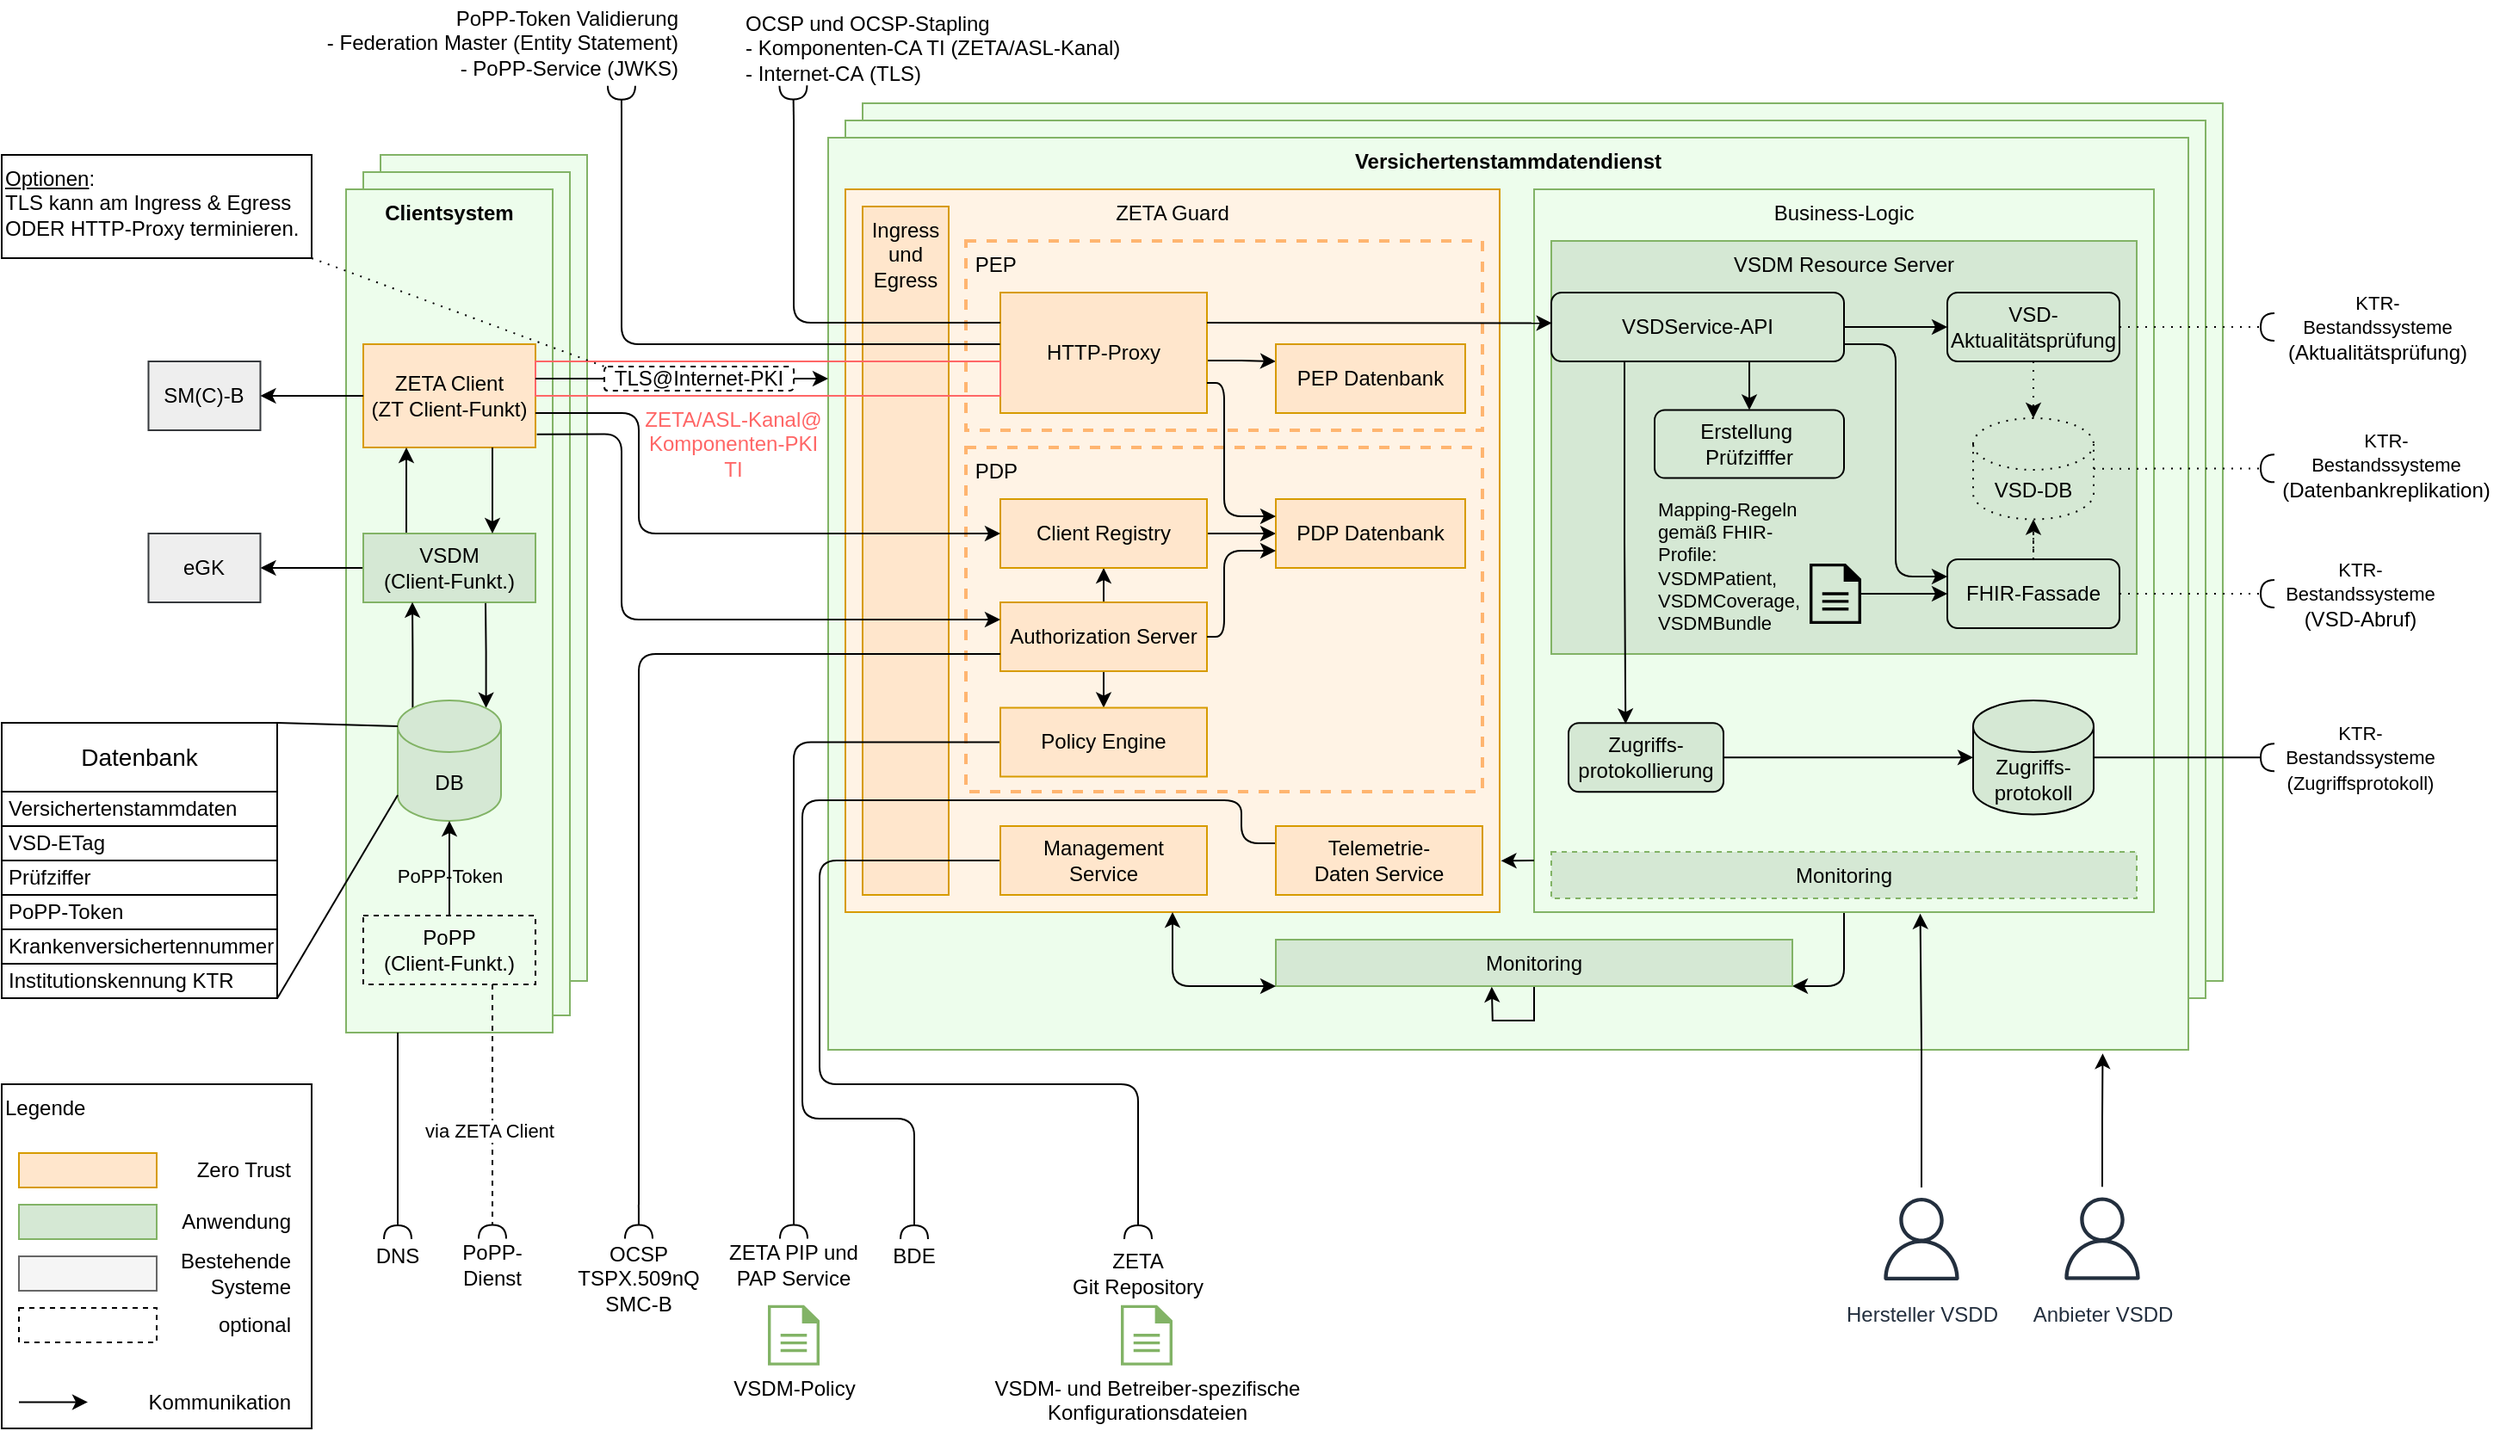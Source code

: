 <mxfile version="28.2.5">
  <diagram id="XZqBrHnGn3-9SLynYtlv" name="Seite-1">
    <mxGraphModel dx="1826" dy="863" grid="1" gridSize="10" guides="1" tooltips="1" connect="1" arrows="1" fold="1" page="0" pageScale="1" pageWidth="827" pageHeight="1169" math="0" shadow="0">
      <root>
        <mxCell id="0" />
        <mxCell id="1" parent="0" />
        <mxCell id="Ux8lGl-wnyfo4ktNm6vA-50" value="" style="rounded=0;whiteSpace=wrap;html=1;fillColor=#edfdec;strokeColor=#82b366;align=center;verticalAlign=top;" parent="1" vertex="1">
          <mxGeometry x="490" y="70" width="790" height="510" as="geometry" />
        </mxCell>
        <mxCell id="Ux8lGl-wnyfo4ktNm6vA-48" value="" style="rounded=0;whiteSpace=wrap;html=1;fillColor=#edfdec;strokeColor=#82b366;align=center;verticalAlign=top;" parent="1" vertex="1">
          <mxGeometry x="480" y="80" width="790" height="510" as="geometry" />
        </mxCell>
        <mxCell id="29rTgdMoYmhlcVRQ41To-1" value="&lt;b&gt;Versichertenstammdatendienst&lt;/b&gt;" style="rounded=0;whiteSpace=wrap;html=1;fillColor=#edfdec;strokeColor=#82b366;align=center;verticalAlign=top;" parent="1" vertex="1">
          <mxGeometry x="470" y="90" width="790" height="530" as="geometry" />
        </mxCell>
        <mxCell id="gxVGAsNlWDkxe-efT7vW-6" value="" style="edgeStyle=orthogonalEdgeStyle;rounded=1;orthogonalLoop=1;jettySize=auto;html=1;entryX=1;entryY=1;entryDx=0;entryDy=0;exitX=0.5;exitY=1;exitDx=0;exitDy=0;curved=0;" parent="1" source="gxVGAsNlWDkxe-efT7vW-1" target="29rTgdMoYmhlcVRQ41To-34" edge="1">
          <mxGeometry relative="1" as="geometry">
            <Array as="points">
              <mxPoint x="1060" y="583" />
            </Array>
          </mxGeometry>
        </mxCell>
        <mxCell id="gxVGAsNlWDkxe-efT7vW-1" value="Business-Logic" style="rounded=0;whiteSpace=wrap;html=1;fillColor=#edfdec;strokeColor=#82b366;align=center;verticalAlign=top;" parent="1" vertex="1">
          <mxGeometry x="880" y="120" width="360" height="420" as="geometry" />
        </mxCell>
        <mxCell id="mA7ABEJn_w4v4imi2nxo-2" value="&lt;u&gt;Optionen&lt;/u&gt;:&lt;div&gt;&lt;span style=&quot;background-color: initial;&quot;&gt;TLS kann am Ingress &amp;amp; Egress ODER HTTP-Proxy terminieren.&lt;/span&gt;&lt;/div&gt;" style="rounded=0;whiteSpace=wrap;html=1;align=left;verticalAlign=top;" parent="1" vertex="1">
          <mxGeometry x="-10" y="100" width="180" height="60" as="geometry" />
        </mxCell>
        <mxCell id="Ux8lGl-wnyfo4ktNm6vA-52" value="" style="rounded=0;whiteSpace=wrap;html=1;fillColor=#EDFDEC;strokeColor=#82B366;verticalAlign=top;" parent="1" vertex="1">
          <mxGeometry x="210" y="100" width="120" height="480" as="geometry" />
        </mxCell>
        <mxCell id="Ux8lGl-wnyfo4ktNm6vA-51" value="" style="rounded=0;whiteSpace=wrap;html=1;fillColor=#EDFDEC;strokeColor=#82B366;verticalAlign=top;" parent="1" vertex="1">
          <mxGeometry x="200" y="110" width="120" height="490" as="geometry" />
        </mxCell>
        <mxCell id="29rTgdMoYmhlcVRQ41To-2" value="ZETA Guard" style="rounded=0;whiteSpace=wrap;html=1;align=center;verticalAlign=top;fillColor=#fff3e5;strokeColor=#d79b00;" parent="1" vertex="1">
          <mxGeometry x="480" y="120" width="380" height="420" as="geometry" />
        </mxCell>
        <mxCell id="29rTgdMoYmhlcVRQ41To-3" value="Ingress&lt;div&gt;und&lt;/div&gt;&lt;div&gt;Egress&lt;div&gt;&lt;/div&gt;&lt;/div&gt;" style="rounded=0;whiteSpace=wrap;html=1;fillColor=#ffe6cc;strokeColor=#d79b00;verticalAlign=top;" parent="1" vertex="1">
          <mxGeometry x="490" y="130" width="50" height="400" as="geometry" />
        </mxCell>
        <mxCell id="29rTgdMoYmhlcVRQ41To-4" value="Legende" style="rounded=0;whiteSpace=wrap;html=1;align=left;verticalAlign=top;" parent="1" vertex="1">
          <mxGeometry x="-10" y="640" width="180" height="200" as="geometry" />
        </mxCell>
        <mxCell id="29rTgdMoYmhlcVRQ41To-6" value="&amp;nbsp;PDP&amp;nbsp;" style="rounded=0;whiteSpace=wrap;html=1;fillColor=none;verticalAlign=top;strokeColor=#FFB570;dashed=1;strokeWidth=2;align=left;" parent="1" vertex="1">
          <mxGeometry x="550" y="270" width="300" height="200" as="geometry" />
        </mxCell>
        <mxCell id="29rTgdMoYmhlcVRQ41To-9" style="edgeStyle=orthogonalEdgeStyle;rounded=0;orthogonalLoop=1;jettySize=auto;html=1;entryX=0.5;entryY=0;entryDx=0;entryDy=0;" parent="1" source="29rTgdMoYmhlcVRQ41To-15" target="29rTgdMoYmhlcVRQ41To-18" edge="1">
          <mxGeometry relative="1" as="geometry">
            <mxPoint x="630" y="360" as="targetPoint" />
          </mxGeometry>
        </mxCell>
        <mxCell id="7Tdx6mqpSsqZb4YxP3zN-2" value="" style="edgeStyle=orthogonalEdgeStyle;rounded=0;orthogonalLoop=1;jettySize=auto;html=1;" parent="1" source="29rTgdMoYmhlcVRQ41To-15" target="7Tdx6mqpSsqZb4YxP3zN-1" edge="1">
          <mxGeometry relative="1" as="geometry" />
        </mxCell>
        <mxCell id="29rTgdMoYmhlcVRQ41To-15" value="Authorization Server" style="rounded=0;whiteSpace=wrap;html=1;fillColor=#ffe6cc;strokeColor=#d79b00;" parent="1" vertex="1">
          <mxGeometry x="570" y="360" width="120" height="40" as="geometry" />
        </mxCell>
        <mxCell id="29rTgdMoYmhlcVRQ41To-16" style="edgeStyle=orthogonalEdgeStyle;rounded=1;orthogonalLoop=1;jettySize=auto;html=1;exitX=0;exitY=0.5;exitDx=0;exitDy=0;curved=0;endArrow=none;endFill=0;" parent="1" source="29rTgdMoYmhlcVRQ41To-18" edge="1">
          <mxGeometry relative="1" as="geometry">
            <Array as="points">
              <mxPoint x="450" y="441" />
            </Array>
            <mxPoint x="450" y="690" as="targetPoint" />
          </mxGeometry>
        </mxCell>
        <mxCell id="29rTgdMoYmhlcVRQ41To-18" value="Policy Engine" style="rounded=0;whiteSpace=wrap;html=1;fillColor=#ffe6cc;strokeColor=#d79b00;" parent="1" vertex="1">
          <mxGeometry x="570" y="421.25" width="120" height="40" as="geometry" />
        </mxCell>
        <mxCell id="29rTgdMoYmhlcVRQ41To-22" value="&lt;div&gt;VSDM Resource Server&lt;/div&gt;" style="rounded=0;whiteSpace=wrap;html=1;fillColor=#d5e8d4;strokeColor=#82b366;verticalAlign=top;" parent="1" vertex="1">
          <mxGeometry x="890" y="150" width="340" height="240" as="geometry" />
        </mxCell>
        <mxCell id="kJqwXl-6ZBxffu8ja5CK-5" value="" style="edgeStyle=orthogonalEdgeStyle;rounded=1;orthogonalLoop=1;jettySize=auto;html=1;curved=0;endArrow=none;endFill=0;exitX=0;exitY=0.25;exitDx=0;exitDy=0;" parent="1" source="29rTgdMoYmhlcVRQ41To-28" edge="1">
          <mxGeometry relative="1" as="geometry">
            <mxPoint x="725" y="494.5" as="sourcePoint" />
            <mxPoint x="520" y="710" as="targetPoint" />
            <Array as="points">
              <mxPoint x="710" y="500" />
              <mxPoint x="710" y="475" />
              <mxPoint x="455" y="475" />
              <mxPoint x="455" y="660" />
              <mxPoint x="520" y="660" />
            </Array>
          </mxGeometry>
        </mxCell>
        <mxCell id="29rTgdMoYmhlcVRQ41To-28" value="Telemetrie-Daten&amp;nbsp;&lt;span style=&quot;background-color: initial;&quot;&gt;Service&lt;/span&gt;" style="rounded=0;whiteSpace=wrap;html=1;fillColor=#ffe6cc;strokeColor=#d79b00;" parent="1" vertex="1">
          <mxGeometry x="730" y="490" width="120" height="40" as="geometry" />
        </mxCell>
        <mxCell id="29rTgdMoYmhlcVRQ41To-29" style="edgeStyle=orthogonalEdgeStyle;rounded=1;orthogonalLoop=1;jettySize=auto;html=1;curved=0;exitX=0;exitY=0.5;exitDx=0;exitDy=0;endArrow=none;endFill=0;" parent="1" source="29rTgdMoYmhlcVRQ41To-31" edge="1">
          <mxGeometry relative="1" as="geometry">
            <Array as="points">
              <mxPoint x="465" y="510" />
              <mxPoint x="465" y="640" />
              <mxPoint x="650" y="640" />
            </Array>
            <mxPoint x="650" y="700" as="targetPoint" />
          </mxGeometry>
        </mxCell>
        <mxCell id="29rTgdMoYmhlcVRQ41To-31" value="Management&lt;div&gt;Service&lt;/div&gt;" style="rounded=0;whiteSpace=wrap;html=1;fillColor=#ffe6cc;strokeColor=#d79b00;" parent="1" vertex="1">
          <mxGeometry x="570" y="490" width="120" height="40" as="geometry" />
        </mxCell>
        <mxCell id="gxVGAsNlWDkxe-efT7vW-7" value="" style="edgeStyle=orthogonalEdgeStyle;rounded=0;orthogonalLoop=1;jettySize=auto;html=1;entryX=0.418;entryY=0.014;entryDx=0;entryDy=0;entryPerimeter=0;" parent="1" source="29rTgdMoYmhlcVRQ41To-34" edge="1">
          <mxGeometry relative="1" as="geometry">
            <mxPoint x="855.4" y="583.378" as="targetPoint" />
          </mxGeometry>
        </mxCell>
        <mxCell id="29rTgdMoYmhlcVRQ41To-34" value="&lt;div&gt;Monitoring&lt;/div&gt;" style="rounded=0;whiteSpace=wrap;html=1;fillColor=#d5e8d4;strokeColor=#82b366;" parent="1" vertex="1">
          <mxGeometry x="730" y="556" width="300" height="27" as="geometry" />
        </mxCell>
        <mxCell id="29rTgdMoYmhlcVRQ41To-39" value="&lt;b&gt;Clientsystem&lt;/b&gt;" style="rounded=0;whiteSpace=wrap;html=1;fillColor=#EDFDEC;strokeColor=#82B366;verticalAlign=top;" parent="1" vertex="1">
          <mxGeometry x="190" y="120" width="120" height="490" as="geometry" />
        </mxCell>
        <mxCell id="29rTgdMoYmhlcVRQ41To-44" value="SM(C)-B" style="rounded=0;whiteSpace=wrap;html=1;fillColor=#eeeeee;strokeColor=#36393d;" parent="1" vertex="1">
          <mxGeometry x="75.24" y="220" width="65" height="40" as="geometry" />
        </mxCell>
        <mxCell id="kJqwXl-6ZBxffu8ja5CK-8" value="" style="edgeStyle=orthogonalEdgeStyle;rounded=1;orthogonalLoop=1;jettySize=auto;html=1;entryX=0.5;entryY=1;entryDx=0;entryDy=0;exitX=0;exitY=0;exitDx=0;exitDy=0;startArrow=classic;startFill=1;curved=0;" parent="1" target="29rTgdMoYmhlcVRQ41To-2" edge="1">
          <mxGeometry relative="1" as="geometry">
            <mxPoint x="785" y="640" as="targetPoint" />
            <Array as="points">
              <mxPoint x="670" y="583" />
            </Array>
            <mxPoint x="730" y="583" as="sourcePoint" />
          </mxGeometry>
        </mxCell>
        <mxCell id="29rTgdMoYmhlcVRQ41To-60" value="" style="rounded=0;whiteSpace=wrap;html=1;fillColor=#ffe6cc;strokeColor=#d79b00;" parent="1" vertex="1">
          <mxGeometry y="680" width="80" height="20" as="geometry" />
        </mxCell>
        <mxCell id="29rTgdMoYmhlcVRQ41To-61" value="Zero Trust" style="text;html=1;align=right;verticalAlign=middle;whiteSpace=wrap;rounded=0;" parent="1" vertex="1">
          <mxGeometry x="90" y="680" width="70" height="20" as="geometry" />
        </mxCell>
        <mxCell id="29rTgdMoYmhlcVRQ41To-62" value="" style="rounded=0;whiteSpace=wrap;html=1;fillColor=#d5e8d4;strokeColor=#82b366;" parent="1" vertex="1">
          <mxGeometry y="710" width="80" height="20" as="geometry" />
        </mxCell>
        <mxCell id="29rTgdMoYmhlcVRQ41To-63" value="Anwendung" style="text;html=1;align=right;verticalAlign=middle;whiteSpace=wrap;rounded=0;" parent="1" vertex="1">
          <mxGeometry x="90" y="710" width="70" height="20" as="geometry" />
        </mxCell>
        <mxCell id="29rTgdMoYmhlcVRQ41To-64" value="" style="rounded=0;whiteSpace=wrap;html=1;fillColor=#f5f5f5;strokeColor=#666666;fontColor=#333333;" parent="1" vertex="1">
          <mxGeometry y="740" width="80" height="20" as="geometry" />
        </mxCell>
        <mxCell id="29rTgdMoYmhlcVRQ41To-65" value="Bestehende &lt;br&gt;Systeme" style="text;html=1;align=right;verticalAlign=middle;whiteSpace=wrap;rounded=0;" parent="1" vertex="1">
          <mxGeometry x="90" y="739.75" width="70" height="20" as="geometry" />
        </mxCell>
        <mxCell id="29rTgdMoYmhlcVRQ41To-66" style="edgeStyle=orthogonalEdgeStyle;rounded=1;orthogonalLoop=1;jettySize=auto;html=1;curved=0;" parent="1" edge="1">
          <mxGeometry relative="1" as="geometry">
            <mxPoint y="824.71" as="sourcePoint" />
            <mxPoint x="40" y="824.71" as="targetPoint" />
            <Array as="points">
              <mxPoint x="20" y="825" />
              <mxPoint x="20" y="825" />
            </Array>
          </mxGeometry>
        </mxCell>
        <mxCell id="29rTgdMoYmhlcVRQ41To-67" value="Kommunikation" style="text;html=1;align=right;verticalAlign=middle;whiteSpace=wrap;rounded=0;" parent="1" vertex="1">
          <mxGeometry x="70" y="815" width="90" height="20" as="geometry" />
        </mxCell>
        <mxCell id="29rTgdMoYmhlcVRQ41To-70" style="edgeStyle=orthogonalEdgeStyle;rounded=1;orthogonalLoop=1;jettySize=auto;html=1;entryX=0;entryY=0.25;entryDx=0;entryDy=0;curved=0;exitX=1.008;exitY=0.872;exitDx=0;exitDy=0;exitPerimeter=0;" parent="1" source="29rTgdMoYmhlcVRQ41To-76" target="29rTgdMoYmhlcVRQ41To-15" edge="1">
          <mxGeometry relative="1" as="geometry">
            <Array as="points">
              <mxPoint x="350" y="262" />
              <mxPoint x="350" y="370" />
            </Array>
          </mxGeometry>
        </mxCell>
        <mxCell id="29rTgdMoYmhlcVRQ41To-76" value="ZETA Client&lt;div&gt;(ZT Client-Funkt)&lt;/div&gt;" style="rounded=0;whiteSpace=wrap;html=1;fillColor=#ffe6cc;strokeColor=#d79b00;" parent="1" vertex="1">
          <mxGeometry x="200" y="210" width="100" height="60" as="geometry" />
        </mxCell>
        <mxCell id="29rTgdMoYmhlcVRQ41To-77" value="&amp;nbsp;PEP&amp;nbsp;" style="rounded=0;whiteSpace=wrap;html=1;fillColor=none;verticalAlign=top;strokeColor=#FFB570;dashed=1;strokeWidth=2;align=left;" parent="1" vertex="1">
          <mxGeometry x="550" y="150" width="300" height="110" as="geometry" />
        </mxCell>
        <mxCell id="y5Bz5w09_a10lvHmToGj-6" value="" style="edgeStyle=orthogonalEdgeStyle;rounded=0;orthogonalLoop=1;jettySize=auto;html=1;curved=0;entryX=0;entryY=0.25;entryDx=0;entryDy=0;exitX=0.989;exitY=0.564;exitDx=0;exitDy=0;exitPerimeter=0;" parent="1" source="29rTgdMoYmhlcVRQ41To-78" target="y5Bz5w09_a10lvHmToGj-5" edge="1">
          <mxGeometry relative="1" as="geometry" />
        </mxCell>
        <mxCell id="29rTgdMoYmhlcVRQ41To-78" value="HTTP-Proxy" style="rounded=0;whiteSpace=wrap;html=1;fillColor=#ffe6cc;strokeColor=#d79b00;" parent="1" vertex="1">
          <mxGeometry x="570" y="180" width="120" height="70" as="geometry" />
        </mxCell>
        <mxCell id="mJ-3obKRto_tGQeoeEUm-2" value="" style="edgeStyle=orthogonalEdgeStyle;rounded=0;orthogonalLoop=1;jettySize=auto;html=1;entryX=0.25;entryY=1;entryDx=0;entryDy=0;exitX=0.25;exitY=0;exitDx=0;exitDy=0;" parent="1" source="29rTgdMoYmhlcVRQ41To-85" target="29rTgdMoYmhlcVRQ41To-76" edge="1">
          <mxGeometry relative="1" as="geometry" />
        </mxCell>
        <mxCell id="eh9vk2TK4S6zh4HiUIDi-2" value="" style="edgeStyle=orthogonalEdgeStyle;rounded=0;orthogonalLoop=1;jettySize=auto;html=1;" parent="1" source="29rTgdMoYmhlcVRQ41To-85" target="eh9vk2TK4S6zh4HiUIDi-1" edge="1">
          <mxGeometry relative="1" as="geometry" />
        </mxCell>
        <mxCell id="29rTgdMoYmhlcVRQ41To-85" value="&lt;div&gt;VSDM&lt;/div&gt;&lt;div&gt;(Client-Funkt.)&lt;/div&gt;" style="rounded=0;whiteSpace=wrap;html=1;fillColor=#d5e8d4;strokeColor=#82b366;" parent="1" vertex="1">
          <mxGeometry x="200" y="320" width="100" height="40" as="geometry" />
        </mxCell>
        <mxCell id="mJ-3obKRto_tGQeoeEUm-1" value="" style="edgeStyle=orthogonalEdgeStyle;rounded=0;orthogonalLoop=1;jettySize=auto;html=1;startArrow=classic;startFill=1;endArrow=none;endFill=0;exitX=0.855;exitY=0;exitDx=0;exitDy=4.35;exitPerimeter=0;entryX=0.71;entryY=1.011;entryDx=0;entryDy=0;entryPerimeter=0;" parent="1" source="29rTgdMoYmhlcVRQ41To-87" target="29rTgdMoYmhlcVRQ41To-85" edge="1">
          <mxGeometry relative="1" as="geometry" />
        </mxCell>
        <mxCell id="RsZEj9lyrCXEbWaPnTaj-8" value="" style="edgeStyle=orthogonalEdgeStyle;rounded=0;orthogonalLoop=1;jettySize=auto;html=1;exitX=0.145;exitY=0;exitDx=0;exitDy=4.35;exitPerimeter=0;entryX=0.285;entryY=0.997;entryDx=0;entryDy=0;entryPerimeter=0;" parent="1" source="29rTgdMoYmhlcVRQ41To-87" target="29rTgdMoYmhlcVRQ41To-85" edge="1">
          <mxGeometry relative="1" as="geometry" />
        </mxCell>
        <mxCell id="29rTgdMoYmhlcVRQ41To-87" value="&lt;span style=&quot;background-color: initial;&quot;&gt;DB&lt;/span&gt;" style="shape=cylinder3;whiteSpace=wrap;html=1;boundedLbl=1;backgroundOutline=1;size=15;fillColor=#d5e8d4;strokeColor=#82b366;" parent="1" vertex="1">
          <mxGeometry x="220" y="417" width="60" height="70" as="geometry" />
        </mxCell>
        <mxCell id="29rTgdMoYmhlcVRQ41To-37" style="edgeStyle=orthogonalEdgeStyle;rounded=1;orthogonalLoop=1;jettySize=auto;html=1;entryX=1;entryY=0.5;entryDx=0;entryDy=0;curved=0;exitX=0;exitY=0.5;exitDx=0;exitDy=0;" parent="1" source="29rTgdMoYmhlcVRQ41To-76" target="29rTgdMoYmhlcVRQ41To-44" edge="1">
          <mxGeometry relative="1" as="geometry">
            <mxPoint x="230" y="169" as="sourcePoint" />
          </mxGeometry>
        </mxCell>
        <mxCell id="RsZEj9lyrCXEbWaPnTaj-5" value="" style="edgeStyle=orthogonalEdgeStyle;rounded=0;orthogonalLoop=1;jettySize=auto;html=1;" parent="1" source="RsZEj9lyrCXEbWaPnTaj-1" target="29rTgdMoYmhlcVRQ41To-87" edge="1">
          <mxGeometry relative="1" as="geometry" />
        </mxCell>
        <mxCell id="RsZEj9lyrCXEbWaPnTaj-6" value="PoPP-Token" style="edgeLabel;html=1;align=center;verticalAlign=middle;resizable=0;points=[];labelBackgroundColor=none;" parent="RsZEj9lyrCXEbWaPnTaj-5" vertex="1" connectable="0">
          <mxGeometry x="-0.148" relative="1" as="geometry">
            <mxPoint as="offset" />
          </mxGeometry>
        </mxCell>
        <mxCell id="RsZEj9lyrCXEbWaPnTaj-1" value="&lt;div&gt;PoPP&lt;/div&gt;&lt;div&gt;(Client-Funkt.)&lt;/div&gt;" style="rounded=0;whiteSpace=wrap;html=1;fillColor=none;dashed=1;" parent="1" vertex="1">
          <mxGeometry x="200" y="542" width="100" height="40" as="geometry" />
        </mxCell>
        <mxCell id="Ux8lGl-wnyfo4ktNm6vA-5" value="" style="endArrow=none;html=1;rounded=0;entryX=0;entryY=0;entryDx=0;entryDy=15;entryPerimeter=0;exitX=1;exitY=0;exitDx=0;exitDy=0;" parent="1" source="WYYAO5a9UxV3ZW57-LGB-9" target="29rTgdMoYmhlcVRQ41To-87" edge="1">
          <mxGeometry width="50" height="50" relative="1" as="geometry">
            <mxPoint x="70" y="337" as="sourcePoint" />
            <mxPoint x="610" y="587" as="targetPoint" />
          </mxGeometry>
        </mxCell>
        <mxCell id="Ux8lGl-wnyfo4ktNm6vA-6" value="" style="endArrow=none;html=1;rounded=0;entryX=0;entryY=1;entryDx=0;entryDy=-15;entryPerimeter=0;exitX=1.001;exitY=0.992;exitDx=0;exitDy=0;exitPerimeter=0;" parent="1" source="WYYAO5a9UxV3ZW57-LGB-15" target="29rTgdMoYmhlcVRQ41To-87" edge="1">
          <mxGeometry width="50" height="50" relative="1" as="geometry">
            <mxPoint x="69.43" y="486.74" as="sourcePoint" />
            <mxPoint x="125.36" y="477" as="targetPoint" />
          </mxGeometry>
        </mxCell>
        <mxCell id="Ux8lGl-wnyfo4ktNm6vA-14" value="" style="rounded=0;whiteSpace=wrap;html=1;fillColor=none;strokeColor=#FF6666;align=right;" parent="1" vertex="1">
          <mxGeometry x="300" y="220" width="270" height="20" as="geometry" />
        </mxCell>
        <mxCell id="Ux8lGl-wnyfo4ktNm6vA-15" value="&lt;span style=&quot;text-align: right;&quot;&gt;&lt;font color=&quot;#ff6666&quot;&gt;ZETA/ASL-Kanal@&lt;/font&gt;&lt;/span&gt;&lt;div&gt;&lt;span style=&quot;text-align: right;&quot;&gt;&lt;font color=&quot;#ff6666&quot;&gt;Komponenten-PKI TI&lt;/font&gt;&lt;/span&gt;&lt;/div&gt;" style="text;html=1;align=center;verticalAlign=middle;whiteSpace=wrap;rounded=0;" parent="1" vertex="1">
          <mxGeometry x="360" y="240" width="110" height="56" as="geometry" />
        </mxCell>
        <mxCell id="Ux8lGl-wnyfo4ktNm6vA-16" value="" style="edgeStyle=orthogonalEdgeStyle;rounded=0;orthogonalLoop=1;jettySize=auto;html=1;entryX=0.75;entryY=0;entryDx=0;entryDy=0;exitX=0.75;exitY=1;exitDx=0;exitDy=0;" parent="1" source="29rTgdMoYmhlcVRQ41To-76" target="29rTgdMoYmhlcVRQ41To-85" edge="1">
          <mxGeometry relative="1" as="geometry">
            <mxPoint x="235" y="320" as="sourcePoint" />
            <mxPoint x="235" y="280" as="targetPoint" />
          </mxGeometry>
        </mxCell>
        <mxCell id="29rTgdMoYmhlcVRQ41To-35" style="edgeStyle=orthogonalEdgeStyle;rounded=1;orthogonalLoop=1;jettySize=auto;html=1;curved=0;exitX=0;exitY=0.5;exitDx=0;exitDy=0;" parent="1" source="Ux8lGl-wnyfo4ktNm6vA-14" edge="1">
          <mxGeometry relative="1" as="geometry">
            <Array as="points">
              <mxPoint x="470" y="230" />
              <mxPoint x="470" y="230" />
            </Array>
            <mxPoint x="470" y="230" as="targetPoint" />
            <mxPoint x="310" y="230" as="sourcePoint" />
          </mxGeometry>
        </mxCell>
        <mxCell id="Ux8lGl-wnyfo4ktNm6vA-19" value="&lt;span style=&quot;&quot;&gt;VSDM-Policy&lt;/span&gt;" style="sketch=0;pointerEvents=1;shadow=0;dashed=0;html=1;strokeColor=none;fillColor=#82B366;labelPosition=center;verticalLabelPosition=bottom;verticalAlign=top;outlineConnect=0;align=center;shape=mxgraph.office.concepts.document;labelBackgroundColor=#FFFFFF;" parent="1" vertex="1">
          <mxGeometry x="435" y="768.38" width="30" height="35" as="geometry" />
        </mxCell>
        <mxCell id="Ux8lGl-wnyfo4ktNm6vA-20" value="Zugriffs-protokoll" style="shape=cylinder3;whiteSpace=wrap;html=1;boundedLbl=1;backgroundOutline=1;size=15;fillColor=#d5e8d4;strokeColor=#000000;" parent="1" vertex="1">
          <mxGeometry x="1135" y="417" width="70" height="66.25" as="geometry" />
        </mxCell>
        <mxCell id="mA7ABEJn_w4v4imi2nxo-9" value="" style="edgeStyle=orthogonalEdgeStyle;rounded=0;orthogonalLoop=1;jettySize=auto;html=1;dashed=1;dashPattern=1 4;" parent="1" source="Ux8lGl-wnyfo4ktNm6vA-22" target="mA7ABEJn_w4v4imi2nxo-4" edge="1">
          <mxGeometry relative="1" as="geometry" />
        </mxCell>
        <mxCell id="mA7ABEJn_w4v4imi2nxo-10" value="" style="edgeStyle=orthogonalEdgeStyle;rounded=0;orthogonalLoop=1;jettySize=auto;html=1;startArrow=classic;startFill=1;endArrow=none;endFill=0;" parent="1" source="Ux8lGl-wnyfo4ktNm6vA-22" target="Ux8lGl-wnyfo4ktNm6vA-23" edge="1">
          <mxGeometry relative="1" as="geometry" />
        </mxCell>
        <mxCell id="Ux8lGl-wnyfo4ktNm6vA-22" value="FHIR-Fassade" style="rounded=1;whiteSpace=wrap;html=1;fillColor=none;" parent="1" vertex="1">
          <mxGeometry x="1120" y="335" width="100" height="40" as="geometry" />
        </mxCell>
        <mxCell id="Ux8lGl-wnyfo4ktNm6vA-23" value="" style="sketch=0;pointerEvents=1;shadow=0;dashed=0;html=1;strokeColor=none;fillColor=#000000;labelPosition=center;verticalLabelPosition=bottom;verticalAlign=top;outlineConnect=0;align=center;shape=mxgraph.office.concepts.document;labelBackgroundColor=none;" parent="1" vertex="1">
          <mxGeometry x="1040" y="337.5" width="30" height="35" as="geometry" />
        </mxCell>
        <mxCell id="Ux8lGl-wnyfo4ktNm6vA-30" value="" style="edgeStyle=orthogonalEdgeStyle;rounded=0;orthogonalLoop=1;jettySize=auto;html=1;exitX=1;exitY=0.5;exitDx=0;exitDy=0;" parent="1" source="Veu_fZ2Ik_sSsAxx7kRS-3" target="Ux8lGl-wnyfo4ktNm6vA-20" edge="1">
          <mxGeometry relative="1" as="geometry">
            <mxPoint x="944.71" y="366.07" as="sourcePoint" />
            <mxPoint x="860" y="434.25" as="targetPoint" />
          </mxGeometry>
        </mxCell>
        <mxCell id="Ux8lGl-wnyfo4ktNm6vA-32" value="" style="rounded=0;orthogonalLoop=1;jettySize=auto;html=1;endArrow=halfCircle;endFill=0;endSize=6;strokeWidth=1;sketch=0;dashed=1;dashPattern=1 4;" parent="1" source="Ux8lGl-wnyfo4ktNm6vA-22" edge="1">
          <mxGeometry relative="1" as="geometry">
            <mxPoint x="1244.14" y="280.5" as="sourcePoint" />
            <mxPoint x="1310" y="355" as="targetPoint" />
          </mxGeometry>
        </mxCell>
        <mxCell id="Ux8lGl-wnyfo4ktNm6vA-34" value="" style="ellipse;whiteSpace=wrap;html=1;align=center;aspect=fixed;fillColor=none;strokeColor=none;resizable=0;perimeter=centerPerimeter;rotatable=0;allowArrows=0;points=[];outlineConnect=1;" parent="1" vertex="1">
          <mxGeometry x="1420" y="190" width="10" height="10" as="geometry" />
        </mxCell>
        <mxCell id="Ux8lGl-wnyfo4ktNm6vA-43" value="" style="rounded=0;orthogonalLoop=1;jettySize=auto;html=1;endArrow=halfCircle;endFill=0;endSize=6;strokeWidth=1;sketch=0;exitX=1;exitY=0.5;exitDx=0;exitDy=0;exitPerimeter=0;entryX=0;entryY=0.5;entryDx=0;entryDy=0;" parent="1" source="Ux8lGl-wnyfo4ktNm6vA-20" target="Ux8lGl-wnyfo4ktNm6vA-45" edge="1">
          <mxGeometry relative="1" as="geometry">
            <mxPoint x="965" y="471.88" as="sourcePoint" />
            <mxPoint x="1310" y="458" as="targetPoint" />
          </mxGeometry>
        </mxCell>
        <mxCell id="Ux8lGl-wnyfo4ktNm6vA-45" value="&lt;span style=&quot;color: rgb(0, 0, 0); font-family: Helvetica; font-size: 11px; font-style: normal; font-variant-ligatures: normal; font-variant-caps: normal; font-weight: 400; letter-spacing: normal; orphans: 2; text-align: center; text-indent: 0px; text-transform: none; widows: 2; word-spacing: 0px; -webkit-text-stroke-width: 0px; white-space: nowrap; background-color: rgb(255, 255, 255); text-decoration-thickness: initial; text-decoration-style: initial; text-decoration-color: initial; float: none; display: inline !important;&quot;&gt;KTR-&lt;div style=&quot;font-size: 12px; text-wrap: wrap;&quot;&gt;&lt;span style=&quot;font-size: 11px; text-wrap: nowrap;&quot;&gt;Bestandssysteme&lt;/span&gt;&lt;/div&gt;(Zugriffsprotokoll)&lt;/span&gt;" style="text;html=1;align=center;verticalAlign=middle;whiteSpace=wrap;rounded=0;" parent="1" vertex="1">
          <mxGeometry x="1310" y="425.13" width="100" height="50" as="geometry" />
        </mxCell>
        <mxCell id="4ok_WFRXBlFDNo3Pk6dw-8" value="" style="rounded=0;orthogonalLoop=1;jettySize=auto;html=1;endArrow=halfCircle;endFill=0;endSize=6;strokeWidth=1;sketch=0;entryX=0.5;entryY=0;entryDx=0;entryDy=0;" parent="1" target="4ok_WFRXBlFDNo3Pk6dw-12" edge="1">
          <mxGeometry relative="1" as="geometry">
            <mxPoint x="520" y="709.75" as="sourcePoint" />
            <mxPoint x="519.83" y="725.75" as="targetPoint" />
          </mxGeometry>
        </mxCell>
        <mxCell id="4ok_WFRXBlFDNo3Pk6dw-10" value="" style="rounded=0;orthogonalLoop=1;jettySize=auto;html=1;endArrow=halfCircle;endFill=0;endSize=6;strokeWidth=1;sketch=0;entryX=0.5;entryY=0;entryDx=0;entryDy=0;" parent="1" target="4ok_WFRXBlFDNo3Pk6dw-14" edge="1">
          <mxGeometry relative="1" as="geometry">
            <mxPoint x="650" y="686" as="sourcePoint" />
            <mxPoint x="640" y="705.75" as="targetPoint" />
          </mxGeometry>
        </mxCell>
        <mxCell id="4ok_WFRXBlFDNo3Pk6dw-11" value="" style="rounded=0;orthogonalLoop=1;jettySize=auto;html=1;endArrow=halfCircle;endFill=0;endSize=6;strokeWidth=1;sketch=0;entryX=0.5;entryY=0;entryDx=0;entryDy=0;" parent="1" target="4ok_WFRXBlFDNo3Pk6dw-15" edge="1">
          <mxGeometry relative="1" as="geometry">
            <mxPoint x="450" y="686.25" as="sourcePoint" />
            <mxPoint x="450" y="700" as="targetPoint" />
          </mxGeometry>
        </mxCell>
        <mxCell id="4ok_WFRXBlFDNo3Pk6dw-12" value="BDE" style="text;html=1;align=center;verticalAlign=middle;whiteSpace=wrap;rounded=0;" parent="1" vertex="1">
          <mxGeometry x="490" y="730" width="60" height="20" as="geometry" />
        </mxCell>
        <mxCell id="4ok_WFRXBlFDNo3Pk6dw-14" value="ZETA Git&amp;nbsp;&lt;span style=&quot;background-color: initial;&quot;&gt;Repository&lt;/span&gt;" style="text;html=1;align=center;verticalAlign=middle;whiteSpace=wrap;rounded=0;" parent="1" vertex="1">
          <mxGeometry x="600" y="730" width="100" height="40" as="geometry" />
        </mxCell>
        <mxCell id="4ok_WFRXBlFDNo3Pk6dw-15" value="ZETA PIP und PAP Service" style="text;html=1;align=center;verticalAlign=middle;whiteSpace=wrap;rounded=0;" parent="1" vertex="1">
          <mxGeometry x="400" y="729.75" width="100" height="30" as="geometry" />
        </mxCell>
        <mxCell id="Veu_fZ2Ik_sSsAxx7kRS-3" value="Zugriffs-protokollierung" style="rounded=1;whiteSpace=wrap;html=1;fillColor=#D5E8D4;" parent="1" vertex="1">
          <mxGeometry x="900" y="430.13" width="90" height="40" as="geometry" />
        </mxCell>
        <mxCell id="JMPoNBZ3KFbZMQvcs8hZ-1" value="" style="edgeStyle=orthogonalEdgeStyle;rounded=0;orthogonalLoop=1;jettySize=auto;html=1;entryX=0.368;entryY=0.014;entryDx=0;entryDy=0;curved=0;exitX=0.25;exitY=1;exitDx=0;exitDy=0;entryPerimeter=0;" parent="1" source="Veu_fZ2Ik_sSsAxx7kRS-4" target="Veu_fZ2Ik_sSsAxx7kRS-3" edge="1">
          <mxGeometry relative="1" as="geometry">
            <mxPoint x="947.5" y="248.75" as="sourcePoint" />
          </mxGeometry>
        </mxCell>
        <mxCell id="Veu_fZ2Ik_sSsAxx7kRS-8" value="" style="edgeStyle=orthogonalEdgeStyle;rounded=1;orthogonalLoop=1;jettySize=auto;html=1;entryX=0;entryY=0.25;entryDx=0;entryDy=0;startArrow=none;startFill=0;curved=0;exitX=1;exitY=0.75;exitDx=0;exitDy=0;" parent="1" source="Veu_fZ2Ik_sSsAxx7kRS-4" target="Ux8lGl-wnyfo4ktNm6vA-22" edge="1">
          <mxGeometry relative="1" as="geometry">
            <Array as="points">
              <mxPoint x="1090" y="210" />
              <mxPoint x="1090" y="345" />
            </Array>
            <mxPoint x="1060" y="245" as="sourcePoint" />
            <mxPoint x="1125" y="270" as="targetPoint" />
          </mxGeometry>
        </mxCell>
        <mxCell id="USjoI9_iPOMPHp6QYIuY-1" value="" style="rounded=0;orthogonalLoop=1;jettySize=auto;html=1;endArrow=halfCircle;endFill=0;endSize=6;strokeWidth=1;sketch=0;dashed=1;exitX=0.75;exitY=1;exitDx=0;exitDy=0;entryX=0.5;entryY=0;entryDx=0;entryDy=0;" parent="1" source="RsZEj9lyrCXEbWaPnTaj-1" target="USjoI9_iPOMPHp6QYIuY-2" edge="1">
          <mxGeometry relative="1" as="geometry">
            <mxPoint x="250" y="545" as="sourcePoint" />
            <mxPoint x="275" y="630" as="targetPoint" />
          </mxGeometry>
        </mxCell>
        <mxCell id="ifHjv8w-46B9kM17yqdW-1" value="via ZETA Client" style="edgeLabel;html=1;align=center;verticalAlign=middle;resizable=0;points=[];" parent="USjoI9_iPOMPHp6QYIuY-1" vertex="1" connectable="0">
          <mxGeometry x="0.151" y="-2" relative="1" as="geometry">
            <mxPoint as="offset" />
          </mxGeometry>
        </mxCell>
        <mxCell id="USjoI9_iPOMPHp6QYIuY-2" value="PoPP-Dienst" style="text;html=1;align=center;verticalAlign=middle;whiteSpace=wrap;rounded=0;" parent="1" vertex="1">
          <mxGeometry x="245" y="729.75" width="60" height="30" as="geometry" />
        </mxCell>
        <mxCell id="UZmVdI0JqOaVXZEGuSlR-1" value="" style="rounded=0;orthogonalLoop=1;jettySize=auto;html=1;endArrow=halfCircle;endFill=0;endSize=6;strokeWidth=1;sketch=0;exitX=0.25;exitY=1;exitDx=0;exitDy=0;entryX=0.5;entryY=0;entryDx=0;entryDy=0;" parent="1" source="29rTgdMoYmhlcVRQ41To-39" target="UZmVdI0JqOaVXZEGuSlR-2" edge="1">
          <mxGeometry relative="1" as="geometry">
            <mxPoint x="220.0" y="620" as="sourcePoint" />
            <mxPoint x="220" y="670" as="targetPoint" />
          </mxGeometry>
        </mxCell>
        <mxCell id="UZmVdI0JqOaVXZEGuSlR-2" value="DNS" style="text;html=1;align=center;verticalAlign=middle;whiteSpace=wrap;rounded=0;" parent="1" vertex="1">
          <mxGeometry x="190" y="730" width="60" height="20" as="geometry" />
        </mxCell>
        <mxCell id="UZmVdI0JqOaVXZEGuSlR-3" style="edgeStyle=orthogonalEdgeStyle;rounded=1;orthogonalLoop=1;jettySize=auto;html=1;exitX=0;exitY=0.75;exitDx=0;exitDy=0;curved=0;endArrow=none;endFill=0;" parent="1" source="29rTgdMoYmhlcVRQ41To-15" edge="1">
          <mxGeometry relative="1" as="geometry">
            <Array as="points">
              <mxPoint x="360" y="390" />
              <mxPoint x="360" y="610" />
            </Array>
            <mxPoint x="360" y="710" as="targetPoint" />
            <mxPoint x="520" y="335" as="sourcePoint" />
          </mxGeometry>
        </mxCell>
        <mxCell id="UZmVdI0JqOaVXZEGuSlR-5" value="" style="rounded=0;orthogonalLoop=1;jettySize=auto;html=1;endArrow=halfCircle;endFill=0;endSize=6;strokeWidth=1;sketch=0;entryX=0.5;entryY=0;entryDx=0;entryDy=0;" parent="1" edge="1">
          <mxGeometry relative="1" as="geometry">
            <mxPoint x="359.95" y="710" as="sourcePoint" />
            <mxPoint x="360" y="729.75" as="targetPoint" />
          </mxGeometry>
        </mxCell>
        <mxCell id="UZmVdI0JqOaVXZEGuSlR-6" value="OCSP TSPX.509nQ&lt;div&gt;SMC-B&lt;/div&gt;" style="text;html=1;align=center;verticalAlign=middle;whiteSpace=wrap;rounded=0;" parent="1" vertex="1">
          <mxGeometry x="310" y="730" width="100" height="45" as="geometry" />
        </mxCell>
        <mxCell id="UZmVdI0JqOaVXZEGuSlR-7" style="edgeStyle=orthogonalEdgeStyle;rounded=1;orthogonalLoop=1;jettySize=auto;html=1;exitX=-0.002;exitY=0.428;exitDx=0;exitDy=0;curved=0;endArrow=none;endFill=0;exitPerimeter=0;" parent="1" source="29rTgdMoYmhlcVRQ41To-78" edge="1">
          <mxGeometry relative="1" as="geometry">
            <Array as="points">
              <mxPoint x="350" y="210" />
            </Array>
            <mxPoint x="350" y="80" as="targetPoint" />
            <mxPoint x="590" y="340" as="sourcePoint" />
          </mxGeometry>
        </mxCell>
        <mxCell id="UZmVdI0JqOaVXZEGuSlR-9" style="edgeStyle=orthogonalEdgeStyle;rounded=1;orthogonalLoop=1;jettySize=auto;html=1;exitX=0;exitY=0.25;exitDx=0;exitDy=0;curved=0;endArrow=none;endFill=0;" parent="1" source="29rTgdMoYmhlcVRQ41To-78" edge="1">
          <mxGeometry relative="1" as="geometry">
            <Array as="points">
              <mxPoint x="450" y="198" />
            </Array>
            <mxPoint x="450" y="80" as="targetPoint" />
            <mxPoint x="665" y="210" as="sourcePoint" />
          </mxGeometry>
        </mxCell>
        <mxCell id="UZmVdI0JqOaVXZEGuSlR-11" value="&lt;div&gt;PoPP-Token Validierung&lt;/div&gt;&lt;div&gt;- Federation Master (&lt;span style=&quot;background-color: initial;&quot;&gt;Entity Statement)&lt;/span&gt;&lt;/div&gt;&lt;div&gt;- PoPP-Service (JWKS)&lt;/div&gt;" style="text;html=1;align=right;verticalAlign=middle;whiteSpace=wrap;rounded=0;" parent="1" vertex="1">
          <mxGeometry x="170" y="10" width="215" height="50" as="geometry" />
        </mxCell>
        <mxCell id="UZmVdI0JqOaVXZEGuSlR-12" value="OCSP und OCSP-Stapling&lt;br&gt;- Komponenten-CA TI&amp;nbsp;&lt;span style=&quot;background-color: initial;&quot;&gt;(ZETA/ASL-Kanal)&lt;/span&gt;&lt;div&gt;&lt;span style=&quot;background-color: initial;&quot;&gt;-&amp;nbsp;&lt;/span&gt;&lt;span style=&quot;background-color: initial;&quot;&gt;Internet-CA&amp;nbsp;&lt;/span&gt;&lt;span style=&quot;background-color: initial;&quot;&gt;(TLS)&lt;/span&gt;&lt;/div&gt;" style="text;html=1;align=left;verticalAlign=middle;whiteSpace=wrap;rounded=0;" parent="1" vertex="1">
          <mxGeometry x="420" y="15" width="230" height="45" as="geometry" />
        </mxCell>
        <mxCell id="UZmVdI0JqOaVXZEGuSlR-13" value="" style="rounded=0;orthogonalLoop=1;jettySize=auto;html=1;endArrow=halfCircle;endFill=0;endSize=6;strokeWidth=1;sketch=0;" parent="1" edge="1">
          <mxGeometry relative="1" as="geometry">
            <mxPoint x="450" y="80" as="sourcePoint" />
            <mxPoint x="449.71" y="59.75" as="targetPoint" />
          </mxGeometry>
        </mxCell>
        <mxCell id="UZmVdI0JqOaVXZEGuSlR-14" value="" style="rounded=0;orthogonalLoop=1;jettySize=auto;html=1;endArrow=halfCircle;endFill=0;endSize=6;strokeWidth=1;sketch=0;entryX=0.837;entryY=0.997;entryDx=0;entryDy=0;entryPerimeter=0;" parent="1" target="UZmVdI0JqOaVXZEGuSlR-11" edge="1">
          <mxGeometry relative="1" as="geometry">
            <mxPoint x="350" y="80" as="sourcePoint" />
            <mxPoint x="344.0" y="60" as="targetPoint" />
          </mxGeometry>
        </mxCell>
        <mxCell id="WYYAO5a9UxV3ZW57-LGB-9" value="&lt;font style=&quot;font-size: 14px;&quot;&gt;Datenbank&lt;/font&gt;" style="swimlane;fontStyle=0;childLayout=stackLayout;horizontal=1;startSize=40;horizontalStack=0;resizeParent=1;resizeParentMax=0;resizeLast=0;collapsible=1;marginBottom=0;whiteSpace=wrap;html=1;" parent="1" vertex="1">
          <mxGeometry x="-10" y="430" width="160" height="160" as="geometry" />
        </mxCell>
        <mxCell id="WYYAO5a9UxV3ZW57-LGB-10" value="&lt;span style=&quot;background-color: initial; font-size: 12px;&quot;&gt;Versichertenstammdaten&lt;/span&gt;" style="text;strokeColor=default;fillColor=none;align=left;verticalAlign=middle;spacingLeft=2;spacingRight=2;overflow=hidden;points=[[0,0.5],[1,0.5]];portConstraint=eastwest;rotatable=0;whiteSpace=wrap;html=1;fontSize=12;fontColor=#000000;" parent="WYYAO5a9UxV3ZW57-LGB-9" vertex="1">
          <mxGeometry y="40" width="160" height="20" as="geometry" />
        </mxCell>
        <mxCell id="WYYAO5a9UxV3ZW57-LGB-11" value="&lt;span style=&quot;background-color: initial; font-size: 12px;&quot;&gt;&lt;font face=&quot;Helvetica&quot; style=&quot;font-size: 12px;&quot;&gt;VSD-ETag&lt;/font&gt;&lt;/span&gt;" style="text;strokeColor=default;fillColor=none;align=left;verticalAlign=middle;spacingLeft=2;spacingRight=2;overflow=hidden;points=[[0,0.5],[1,0.5]];portConstraint=eastwest;rotatable=0;whiteSpace=wrap;html=1;fontSize=12;" parent="WYYAO5a9UxV3ZW57-LGB-9" vertex="1">
          <mxGeometry y="60" width="160" height="20" as="geometry" />
        </mxCell>
        <mxCell id="WYYAO5a9UxV3ZW57-LGB-12" value="&lt;span style=&quot;background-color: initial; font-size: 12px;&quot;&gt;Prüfziffer&lt;/span&gt;" style="text;strokeColor=default;fillColor=none;align=left;verticalAlign=middle;spacingLeft=2;spacingRight=2;overflow=hidden;points=[[0,0.5],[1,0.5]];portConstraint=eastwest;rotatable=0;whiteSpace=wrap;html=1;fontSize=12;fontColor=#000000;" parent="WYYAO5a9UxV3ZW57-LGB-9" vertex="1">
          <mxGeometry y="80" width="160" height="20" as="geometry" />
        </mxCell>
        <mxCell id="WYYAO5a9UxV3ZW57-LGB-13" value="&lt;span style=&quot;font-size: 12px;&quot;&gt;&lt;font face=&quot;Helvetica&quot; style=&quot;font-size: 12px;&quot;&gt;PoPP-Token&lt;/font&gt;&lt;/span&gt;" style="text;strokeColor=default;fillColor=none;align=left;verticalAlign=middle;spacingLeft=2;spacingRight=2;overflow=hidden;points=[[0,0.5],[1,0.5]];portConstraint=eastwest;rotatable=0;whiteSpace=wrap;html=1;fontSize=12;fontColor=#000000;" parent="WYYAO5a9UxV3ZW57-LGB-9" vertex="1">
          <mxGeometry y="100" width="160" height="20" as="geometry" />
        </mxCell>
        <mxCell id="WYYAO5a9UxV3ZW57-LGB-14" value="Krankenversichertennummer" style="text;strokeColor=default;fillColor=none;align=left;verticalAlign=middle;spacingLeft=2;spacingRight=2;overflow=hidden;points=[[0,0.5],[1,0.5]];portConstraint=eastwest;rotatable=0;whiteSpace=wrap;html=1;fontSize=12;" parent="WYYAO5a9UxV3ZW57-LGB-9" vertex="1">
          <mxGeometry y="120" width="160" height="20" as="geometry" />
        </mxCell>
        <mxCell id="WYYAO5a9UxV3ZW57-LGB-15" value="&lt;font face=&quot;Helvetica&quot; style=&quot;font-size: 12px;&quot;&gt;&lt;span style=&quot;font-size: 12px;&quot;&gt;Institutionskennung KTR&lt;/span&gt;&lt;/font&gt;" style="text;strokeColor=default;fillColor=none;align=left;verticalAlign=middle;spacingLeft=2;spacingRight=2;overflow=hidden;points=[[0,0.5],[1,0.5]];portConstraint=eastwest;rotatable=0;whiteSpace=wrap;html=1;fontSize=12;fontColor=#000000;" parent="WYYAO5a9UxV3ZW57-LGB-9" vertex="1">
          <mxGeometry y="140" width="160" height="20" as="geometry" />
        </mxCell>
        <mxCell id="WGu5ZAYpoWvmzztNCjQf-4" value="TLS@Internet-PKI" style="rounded=1;whiteSpace=wrap;html=1;fillColor=default;strokeColor=default;dashed=1;" parent="1" vertex="1">
          <mxGeometry x="340" y="223" width="110" height="14" as="geometry" />
        </mxCell>
        <mxCell id="y5Bz5w09_a10lvHmToGj-2" value="" style="edgeStyle=orthogonalEdgeStyle;rounded=0;orthogonalLoop=1;jettySize=auto;html=1;" parent="1" source="7Tdx6mqpSsqZb4YxP3zN-1" target="y5Bz5w09_a10lvHmToGj-1" edge="1">
          <mxGeometry relative="1" as="geometry" />
        </mxCell>
        <mxCell id="7Tdx6mqpSsqZb4YxP3zN-1" value="Client Registry" style="rounded=0;whiteSpace=wrap;html=1;fillColor=#ffe6cc;strokeColor=#d79b00;" parent="1" vertex="1">
          <mxGeometry x="570" y="300" width="120" height="40" as="geometry" />
        </mxCell>
        <mxCell id="eh9vk2TK4S6zh4HiUIDi-1" value="eGK" style="rounded=0;whiteSpace=wrap;html=1;fillColor=#eeeeee;strokeColor=#36393d;" parent="1" vertex="1">
          <mxGeometry x="75.24" y="320" width="65" height="40" as="geometry" />
        </mxCell>
        <mxCell id="Sa-0AyuytdpOppMepQPU-1" value="&lt;span style=&quot;&quot;&gt;VSDM- und Betreiber-&lt;/span&gt;spezifische&lt;div&gt;&lt;span style=&quot;&quot;&gt;Konfigurationsdateien&lt;/span&gt;&lt;/div&gt;" style="sketch=0;pointerEvents=1;shadow=0;dashed=0;html=1;strokeColor=none;fillColor=#82B366;labelPosition=center;verticalLabelPosition=bottom;verticalAlign=top;outlineConnect=0;align=center;shape=mxgraph.office.concepts.document;labelBackgroundColor=#FFFFFF;" parent="1" vertex="1">
          <mxGeometry x="640" y="768.38" width="30" height="35" as="geometry" />
        </mxCell>
        <mxCell id="IEj9VLfv4YksJk9ZvM38-1" value="VSD-Aktualitätsprüfung" style="rounded=1;whiteSpace=wrap;html=1;fillColor=none;" parent="1" vertex="1">
          <mxGeometry x="1120" y="180" width="100" height="40" as="geometry" />
        </mxCell>
        <mxCell id="IEj9VLfv4YksJk9ZvM38-11" value="&lt;span style=&quot;color: rgb(0, 0, 0); font-family: Helvetica; font-size: 11px; font-style: normal; font-variant-ligatures: normal; font-variant-caps: normal; font-weight: 400; letter-spacing: normal; orphans: 2; text-align: center; text-indent: 0px; text-transform: none; widows: 2; word-spacing: 0px; -webkit-text-stroke-width: 0px; white-space: nowrap; background-color: rgb(255, 255, 255); text-decoration-thickness: initial; text-decoration-style: initial; text-decoration-color: initial; display: inline !important; float: none;&quot;&gt;KTR-&lt;/span&gt;&lt;div&gt;&lt;span style=&quot;color: rgb(0, 0, 0); font-family: Helvetica; font-size: 11px; font-style: normal; font-variant-ligatures: normal; font-variant-caps: normal; font-weight: 400; letter-spacing: normal; orphans: 2; text-align: center; text-indent: 0px; text-transform: none; widows: 2; word-spacing: 0px; -webkit-text-stroke-width: 0px; white-space: nowrap; background-color: rgb(255, 255, 255); text-decoration-thickness: initial; text-decoration-style: initial; text-decoration-color: initial; display: inline !important; float: none;&quot;&gt;Bestandssysteme&lt;/span&gt;&lt;div&gt;(Aktualitätsprüfung)&lt;/div&gt;&lt;/div&gt;" style="text;html=1;align=center;verticalAlign=middle;whiteSpace=wrap;rounded=0;" parent="1" vertex="1">
          <mxGeometry x="1310" y="170" width="120" height="60" as="geometry" />
        </mxCell>
        <mxCell id="IEj9VLfv4YksJk9ZvM38-12" value="" style="rounded=0;orthogonalLoop=1;jettySize=auto;html=1;endArrow=halfCircle;endFill=0;endSize=6;strokeWidth=1;sketch=0;exitX=1;exitY=0.5;exitDx=0;exitDy=0;dashed=1;dashPattern=1 4;" parent="1" source="IEj9VLfv4YksJk9ZvM38-1" edge="1">
          <mxGeometry relative="1" as="geometry">
            <mxPoint x="1210.0" y="204" as="sourcePoint" />
            <mxPoint x="1310" y="200" as="targetPoint" />
          </mxGeometry>
        </mxCell>
        <mxCell id="d0CA0vomVEIhd1OODavQ-1" style="edgeStyle=orthogonalEdgeStyle;rounded=1;orthogonalLoop=1;jettySize=auto;html=1;entryX=0;entryY=0.5;entryDx=0;entryDy=0;curved=0;" parent="1" target="7Tdx6mqpSsqZb4YxP3zN-1" edge="1">
          <mxGeometry relative="1" as="geometry">
            <Array as="points">
              <mxPoint x="360" y="250" />
              <mxPoint x="360" y="320" />
            </Array>
            <mxPoint x="300" y="250" as="sourcePoint" />
            <mxPoint x="570" y="365" as="targetPoint" />
          </mxGeometry>
        </mxCell>
        <mxCell id="mA7ABEJn_w4v4imi2nxo-3" value="" style="endArrow=none;dashed=1;html=1;dashPattern=1 4;strokeWidth=1;rounded=0;exitX=1;exitY=1;exitDx=0;exitDy=0;entryX=0;entryY=0;entryDx=0;entryDy=0;" parent="1" source="mA7ABEJn_w4v4imi2nxo-2" edge="1">
          <mxGeometry width="50" height="50" relative="1" as="geometry">
            <mxPoint x="680" y="450" as="sourcePoint" />
            <mxPoint x="340.0" y="223" as="targetPoint" />
          </mxGeometry>
        </mxCell>
        <mxCell id="mA7ABEJn_w4v4imi2nxo-4" value="VSD-DB" style="shape=cylinder3;whiteSpace=wrap;html=1;boundedLbl=1;backgroundOutline=1;size=15;fillColor=#d5e8d4;strokeColor=#000000;dashed=1;dashPattern=1 4;" parent="1" vertex="1">
          <mxGeometry x="1135" y="253" width="70" height="58.75" as="geometry" />
        </mxCell>
        <mxCell id="mA7ABEJn_w4v4imi2nxo-5" value="Erstellung&amp;nbsp;&lt;br&gt;&lt;span style=&quot;background-color: transparent; color: light-dark(rgb(0, 0, 0), rgb(255, 255, 255));&quot;&gt;Prüfzifffer&lt;/span&gt;" style="rounded=1;whiteSpace=wrap;html=1;fillColor=none;" parent="1" vertex="1">
          <mxGeometry x="950" y="248.22" width="110" height="39.56" as="geometry" />
        </mxCell>
        <mxCell id="mA7ABEJn_w4v4imi2nxo-6" value="" style="edgeStyle=orthogonalEdgeStyle;rounded=0;orthogonalLoop=1;jettySize=auto;html=1;startArrow=none;startFill=0;curved=0;entryX=0.5;entryY=0;entryDx=0;entryDy=0;exitX=0.75;exitY=1;exitDx=0;exitDy=0;" parent="1" source="Veu_fZ2Ik_sSsAxx7kRS-4" target="mA7ABEJn_w4v4imi2nxo-5" edge="1">
          <mxGeometry relative="1" as="geometry">
            <Array as="points" />
            <mxPoint x="1030" y="263.75" as="sourcePoint" />
            <mxPoint x="1090" y="203.75" as="targetPoint" />
          </mxGeometry>
        </mxCell>
        <mxCell id="mA7ABEJn_w4v4imi2nxo-8" value="" style="endArrow=classic;html=1;rounded=0;exitX=0.5;exitY=1;exitDx=0;exitDy=0;dashed=1;dashPattern=1 4;" parent="1" source="IEj9VLfv4YksJk9ZvM38-1" target="mA7ABEJn_w4v4imi2nxo-4" edge="1">
          <mxGeometry width="50" height="50" relative="1" as="geometry">
            <mxPoint x="1400" y="480" as="sourcePoint" />
            <mxPoint x="1450" y="430" as="targetPoint" />
          </mxGeometry>
        </mxCell>
        <mxCell id="mA7ABEJn_w4v4imi2nxo-12" value="" style="rounded=0;orthogonalLoop=1;jettySize=auto;html=1;endArrow=halfCircle;endFill=0;endSize=6;strokeWidth=1;sketch=0;exitX=1;exitY=0.5;exitDx=0;exitDy=0;exitPerimeter=0;dashed=1;dashPattern=1 4;" parent="1" source="mA7ABEJn_w4v4imi2nxo-4" edge="1">
          <mxGeometry relative="1" as="geometry">
            <mxPoint x="1210" y="282.18" as="sourcePoint" />
            <mxPoint x="1310" y="282.18" as="targetPoint" />
          </mxGeometry>
        </mxCell>
        <mxCell id="mA7ABEJn_w4v4imi2nxo-13" value="&lt;span style=&quot;color: rgb(0, 0, 0); font-family: Helvetica; font-size: 11px; font-style: normal; font-variant-ligatures: normal; font-variant-caps: normal; font-weight: 400; letter-spacing: normal; orphans: 2; text-align: center; text-indent: 0px; text-transform: none; widows: 2; word-spacing: 0px; -webkit-text-stroke-width: 0px; white-space: nowrap; background-color: rgb(255, 255, 255); text-decoration-thickness: initial; text-decoration-style: initial; text-decoration-color: initial; display: inline !important; float: none;&quot;&gt;KTR-&lt;/span&gt;&lt;div&gt;&lt;span style=&quot;color: rgb(0, 0, 0); font-family: Helvetica; font-size: 11px; font-style: normal; font-variant-ligatures: normal; font-variant-caps: normal; font-weight: 400; letter-spacing: normal; orphans: 2; text-align: center; text-indent: 0px; text-transform: none; widows: 2; word-spacing: 0px; -webkit-text-stroke-width: 0px; white-space: nowrap; background-color: rgb(255, 255, 255); text-decoration-thickness: initial; text-decoration-style: initial; text-decoration-color: initial; display: inline !important; float: none;&quot;&gt;Bestandssysteme&lt;/span&gt;&lt;div&gt;(Datenbankreplikation)&lt;/div&gt;&lt;/div&gt;" style="text;html=1;align=center;verticalAlign=middle;whiteSpace=wrap;rounded=0;" parent="1" vertex="1">
          <mxGeometry x="1310" y="260" width="130" height="40" as="geometry" />
        </mxCell>
        <mxCell id="mA7ABEJn_w4v4imi2nxo-14" value="&lt;span style=&quot;color: rgb(0, 0, 0); font-family: Helvetica; font-size: 11px; font-style: normal; font-variant-ligatures: normal; font-variant-caps: normal; font-weight: 400; letter-spacing: normal; orphans: 2; text-align: center; text-indent: 0px; text-transform: none; widows: 2; word-spacing: 0px; -webkit-text-stroke-width: 0px; white-space: nowrap; background-color: rgb(255, 255, 255); text-decoration-thickness: initial; text-decoration-style: initial; text-decoration-color: initial; display: inline !important; float: none;&quot;&gt;KTR-&lt;/span&gt;&lt;div&gt;&lt;span style=&quot;color: rgb(0, 0, 0); font-family: Helvetica; font-size: 11px; font-style: normal; font-variant-ligatures: normal; font-variant-caps: normal; font-weight: 400; letter-spacing: normal; orphans: 2; text-align: center; text-indent: 0px; text-transform: none; widows: 2; word-spacing: 0px; -webkit-text-stroke-width: 0px; white-space: nowrap; background-color: rgb(255, 255, 255); text-decoration-thickness: initial; text-decoration-style: initial; text-decoration-color: initial; display: inline !important; float: none;&quot;&gt;Bestandssysteme&lt;/span&gt;&lt;div&gt;(VSD-Abruf)&lt;/div&gt;&lt;/div&gt;" style="text;html=1;align=center;verticalAlign=middle;whiteSpace=wrap;rounded=0;" parent="1" vertex="1">
          <mxGeometry x="1310" y="330" width="100" height="50" as="geometry" />
        </mxCell>
        <mxCell id="mA7ABEJn_w4v4imi2nxo-15" value="&lt;span style=&quot;text-wrap-mode: nowrap;&quot;&gt;Mapping-Regeln&amp;nbsp;&lt;/span&gt;&lt;br style=&quot;text-wrap-mode: nowrap;&quot;&gt;&lt;span style=&quot;text-wrap-mode: nowrap;&quot;&gt;gemäß FHIR-Profile:&lt;/span&gt;&lt;br style=&quot;text-wrap-mode: nowrap;&quot;&gt;&lt;span style=&quot;text-wrap-mode: nowrap;&quot;&gt;VSDMPatient,&lt;/span&gt;&lt;div style=&quot;text-wrap-mode: nowrap;&quot;&gt;VSDMCoverage,&lt;/div&gt;&lt;div style=&quot;text-wrap-mode: nowrap;&quot;&gt;VSDMBundle&lt;/div&gt;" style="text;html=1;align=left;verticalAlign=middle;whiteSpace=wrap;rounded=0;fontSize=11;" parent="1" vertex="1">
          <mxGeometry x="950" y="300" width="100" height="77.5" as="geometry" />
        </mxCell>
        <mxCell id="y5Bz5w09_a10lvHmToGj-1" value="PDP Datenbank" style="rounded=0;whiteSpace=wrap;html=1;fillColor=#ffe6cc;strokeColor=#d79b00;" parent="1" vertex="1">
          <mxGeometry x="730" y="300" width="110" height="40" as="geometry" />
        </mxCell>
        <mxCell id="y5Bz5w09_a10lvHmToGj-3" value="" style="edgeStyle=orthogonalEdgeStyle;rounded=1;orthogonalLoop=1;jettySize=auto;html=1;exitX=1;exitY=0.5;exitDx=0;exitDy=0;entryX=0;entryY=0.75;entryDx=0;entryDy=0;curved=0;" parent="1" source="29rTgdMoYmhlcVRQ41To-15" target="y5Bz5w09_a10lvHmToGj-1" edge="1">
          <mxGeometry relative="1" as="geometry">
            <mxPoint x="700" y="330" as="sourcePoint" />
            <mxPoint x="730" y="330" as="targetPoint" />
            <Array as="points">
              <mxPoint x="700" y="380" />
              <mxPoint x="700" y="330" />
            </Array>
          </mxGeometry>
        </mxCell>
        <mxCell id="y5Bz5w09_a10lvHmToGj-4" value="" style="edgeStyle=orthogonalEdgeStyle;rounded=1;orthogonalLoop=1;jettySize=auto;html=1;exitX=1;exitY=0.75;exitDx=0;exitDy=0;entryX=0;entryY=0.25;entryDx=0;entryDy=0;curved=0;" parent="1" source="29rTgdMoYmhlcVRQ41To-78" target="y5Bz5w09_a10lvHmToGj-1" edge="1">
          <mxGeometry relative="1" as="geometry">
            <mxPoint x="700" y="380" as="sourcePoint" />
            <mxPoint x="730" y="340" as="targetPoint" />
            <Array as="points">
              <mxPoint x="700" y="233" />
              <mxPoint x="700" y="310" />
            </Array>
          </mxGeometry>
        </mxCell>
        <mxCell id="y5Bz5w09_a10lvHmToGj-5" value="PEP Datenbank" style="rounded=0;whiteSpace=wrap;html=1;fillColor=#ffe6cc;strokeColor=#d79b00;" parent="1" vertex="1">
          <mxGeometry x="730" y="210" width="110" height="40" as="geometry" />
        </mxCell>
        <mxCell id="Veu_fZ2Ik_sSsAxx7kRS-4" value="VSDService&lt;span style=&quot;background-color: initial;&quot;&gt;-API&lt;/span&gt;" style="rounded=1;whiteSpace=wrap;html=1;fillColor=none;" parent="1" vertex="1">
          <mxGeometry x="890" y="180" width="170" height="40" as="geometry" />
        </mxCell>
        <mxCell id="gxVGAsNlWDkxe-efT7vW-3" value="" style="endArrow=classic;html=1;rounded=0;exitX=1;exitY=0.5;exitDx=0;exitDy=0;" parent="1" source="Veu_fZ2Ik_sSsAxx7kRS-4" target="IEj9VLfv4YksJk9ZvM38-1" edge="1">
          <mxGeometry width="50" height="50" relative="1" as="geometry">
            <mxPoint x="1090" y="460" as="sourcePoint" />
            <mxPoint x="1140" y="410" as="targetPoint" />
          </mxGeometry>
        </mxCell>
        <mxCell id="gxVGAsNlWDkxe-efT7vW-4" value="" style="endArrow=classic;html=1;rounded=0;exitX=1;exitY=0.25;exitDx=0;exitDy=0;entryX=0.002;entryY=0.443;entryDx=0;entryDy=0;entryPerimeter=0;" parent="1" source="29rTgdMoYmhlcVRQ41To-78" target="Veu_fZ2Ik_sSsAxx7kRS-4" edge="1">
          <mxGeometry width="50" height="50" relative="1" as="geometry">
            <mxPoint x="1070" y="210" as="sourcePoint" />
            <mxPoint x="891" y="197" as="targetPoint" />
          </mxGeometry>
        </mxCell>
        <mxCell id="gxVGAsNlWDkxe-efT7vW-5" value="&lt;div&gt;Monitoring&lt;/div&gt;" style="rounded=0;whiteSpace=wrap;html=1;fillColor=#d5e8d4;strokeColor=#82b366;dashed=1;" parent="1" vertex="1">
          <mxGeometry x="890" y="505" width="340" height="27" as="geometry" />
        </mxCell>
        <mxCell id="gxVGAsNlWDkxe-efT7vW-9" value="" style="endArrow=classic;html=1;rounded=0;entryX=1.002;entryY=0.929;entryDx=0;entryDy=0;entryPerimeter=0;" parent="1" target="29rTgdMoYmhlcVRQ41To-2" edge="1">
          <mxGeometry width="50" height="50" relative="1" as="geometry">
            <mxPoint x="880" y="510" as="sourcePoint" />
            <mxPoint x="1233" y="619" as="targetPoint" />
          </mxGeometry>
        </mxCell>
        <mxCell id="gxVGAsNlWDkxe-efT7vW-10" value="" style="rounded=0;whiteSpace=wrap;html=1;dashed=1;" parent="1" vertex="1">
          <mxGeometry y="770" width="80" height="20" as="geometry" />
        </mxCell>
        <mxCell id="gxVGAsNlWDkxe-efT7vW-11" value="optional" style="text;html=1;align=right;verticalAlign=middle;whiteSpace=wrap;rounded=0;" parent="1" vertex="1">
          <mxGeometry x="90" y="769.75" width="70" height="20" as="geometry" />
        </mxCell>
        <mxCell id="axwi4brHFKcjn__SztSx-6" value="" style="edgeStyle=orthogonalEdgeStyle;rounded=0;orthogonalLoop=1;jettySize=auto;html=1;entryX=0.623;entryY=1.002;entryDx=0;entryDy=0;entryPerimeter=0;" parent="1" source="axwi4brHFKcjn__SztSx-1" target="gxVGAsNlWDkxe-efT7vW-1" edge="1">
          <mxGeometry relative="1" as="geometry" />
        </mxCell>
        <mxCell id="axwi4brHFKcjn__SztSx-1" value="Hersteller VSDD" style="sketch=0;outlineConnect=0;fontColor=#232F3E;gradientColor=none;strokeColor=#232F3E;fillColor=#ffffff;dashed=0;verticalLabelPosition=bottom;verticalAlign=top;align=center;html=1;fontSize=12;fontStyle=0;aspect=fixed;shape=mxgraph.aws4.resourceIcon;resIcon=mxgraph.aws4.user;" parent="1" vertex="1">
          <mxGeometry x="1075" y="700" width="60" height="60" as="geometry" />
        </mxCell>
        <mxCell id="axwi4brHFKcjn__SztSx-3" value="" style="edgeStyle=orthogonalEdgeStyle;rounded=0;orthogonalLoop=1;jettySize=auto;html=1;entryX=0.937;entryY=1.004;entryDx=0;entryDy=0;entryPerimeter=0;" parent="1" source="axwi4brHFKcjn__SztSx-2" target="29rTgdMoYmhlcVRQ41To-1" edge="1">
          <mxGeometry relative="1" as="geometry" />
        </mxCell>
        <mxCell id="axwi4brHFKcjn__SztSx-2" value="Anbieter VSDD" style="sketch=0;outlineConnect=0;fontColor=#232F3E;gradientColor=none;strokeColor=#232F3E;fillColor=#ffffff;dashed=0;verticalLabelPosition=bottom;verticalAlign=top;align=center;html=1;fontSize=12;fontStyle=0;aspect=fixed;shape=mxgraph.aws4.resourceIcon;resIcon=mxgraph.aws4.user;" parent="1" vertex="1">
          <mxGeometry x="1180" y="699.75" width="60" height="60" as="geometry" />
        </mxCell>
      </root>
    </mxGraphModel>
  </diagram>
</mxfile>

